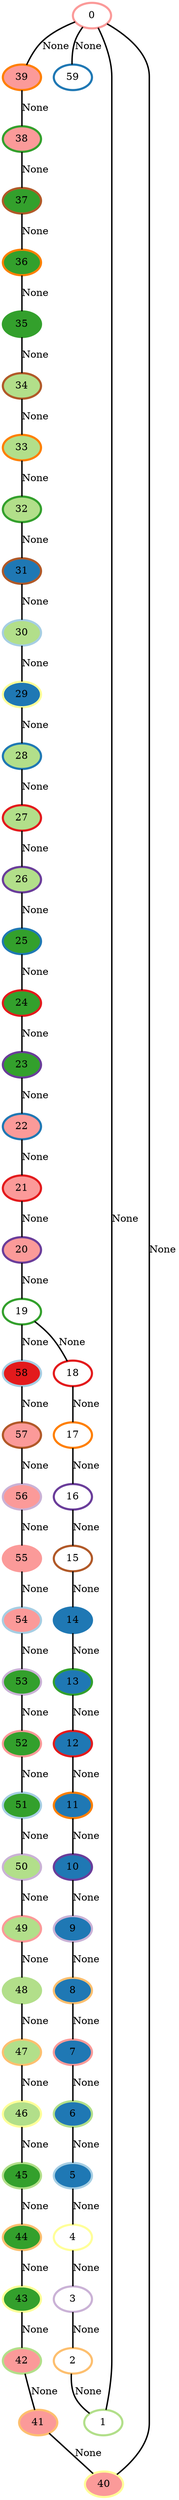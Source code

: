graph G {
    0 [penwidth=3,label="0",color=5, colorscheme=paired12]
    1 [penwidth=3,label="1",color=3, colorscheme=paired12]
    2 [penwidth=3,label="2",color=7, colorscheme=paired12]
    3 [penwidth=3,label="3",color=9, colorscheme=paired12]
    4 [penwidth=3,label="4",color=11, colorscheme=paired12]
    5 [penwidth=3,label="5",color=1, colorscheme=paired12,style=filled,fillcolor=2]
    6 [penwidth=3,label="6",color=3, colorscheme=paired12,style=filled,fillcolor=2]
    7 [penwidth=3,label="7",color=5, colorscheme=paired12,style=filled,fillcolor=2]
    8 [penwidth=3,label="8",color=7, colorscheme=paired12,style=filled,fillcolor=2]
    9 [penwidth=3,label="9",color=9, colorscheme=paired12,style=filled,fillcolor=2]
    10 [penwidth=3,label="10",color=10, colorscheme=paired12,style=filled,fillcolor=2]
    11 [penwidth=3,label="11",color=8, colorscheme=paired12,style=filled,fillcolor=2]
    12 [penwidth=3,label="12",color=6, colorscheme=paired12,style=filled,fillcolor=2]
    13 [penwidth=3,label="13",color=4, colorscheme=paired12,style=filled,fillcolor=2]
    14 [penwidth=3,label="14",color=2, colorscheme=paired12,style=filled,fillcolor=2]
    15 [penwidth=3,label="15",color=12, colorscheme=paired12]
    16 [penwidth=3,label="16",color=10, colorscheme=paired12]
    17 [penwidth=3,label="17",color=8, colorscheme=paired12]
    18 [penwidth=3,label="18",color=6, colorscheme=paired12]
    19 [penwidth=3,label="19",color=4, colorscheme=paired12]
    20 [penwidth=3,label="20",color=10, colorscheme=paired12,style=filled,fillcolor=5]
    21 [penwidth=3,label="21",color=6, colorscheme=paired12,style=filled,fillcolor=5]
    22 [penwidth=3,label="22",color=2, colorscheme=paired12,style=filled,fillcolor=5]
    23 [penwidth=3,label="23",color=10, colorscheme=paired12,style=filled,fillcolor=4]
    24 [penwidth=3,label="24",color=6, colorscheme=paired12,style=filled,fillcolor=4]
    25 [penwidth=3,label="25",color=2, colorscheme=paired12,style=filled,fillcolor=4]
    26 [penwidth=3,label="26",color=10, colorscheme=paired12,style=filled,fillcolor=3]
    27 [penwidth=3,label="27",color=6, colorscheme=paired12,style=filled,fillcolor=3]
    28 [penwidth=3,label="28",color=2, colorscheme=paired12,style=filled,fillcolor=3]
    29 [penwidth=3,label="29",color=11, colorscheme=paired12,style=filled,fillcolor=2]
    30 [penwidth=3,label="30",color=1, colorscheme=paired12,style=filled,fillcolor=3]
    31 [penwidth=3,label="31",color=12, colorscheme=paired12,style=filled,fillcolor=2]
    32 [penwidth=3,label="32",color=4, colorscheme=paired12,style=filled,fillcolor=3]
    33 [penwidth=3,label="33",color=8, colorscheme=paired12,style=filled,fillcolor=3]
    34 [penwidth=3,label="34",color=12, colorscheme=paired12,style=filled,fillcolor=3]
    35 [penwidth=3,label="35",color=4, colorscheme=paired12,style=filled,fillcolor=4]
    36 [penwidth=3,label="36",color=8, colorscheme=paired12,style=filled,fillcolor=4]
    37 [penwidth=3,label="37",color=12, colorscheme=paired12,style=filled,fillcolor=4]
    38 [penwidth=3,label="38",color=4, colorscheme=paired12,style=filled,fillcolor=5]
    39 [penwidth=3,label="39",color=8, colorscheme=paired12,style=filled,fillcolor=5]
    40 [penwidth=3,label="40",color=11, colorscheme=paired12,style=filled,fillcolor=5]
    41 [penwidth=3,label="41",color=7, colorscheme=paired12,style=filled,fillcolor=5]
    42 [penwidth=3,label="42",color=3, colorscheme=paired12,style=filled,fillcolor=5]
    43 [penwidth=3,label="43",color=11, colorscheme=paired12,style=filled,fillcolor=4]
    44 [penwidth=3,label="44",color=7, colorscheme=paired12,style=filled,fillcolor=4]
    45 [penwidth=3,label="45",color=3, colorscheme=paired12,style=filled,fillcolor=4]
    46 [penwidth=3,label="46",color=11, colorscheme=paired12,style=filled,fillcolor=3]
    47 [penwidth=3,label="47",color=7, colorscheme=paired12,style=filled,fillcolor=3]
    48 [penwidth=3,label="48",color=3, colorscheme=paired12,style=filled,fillcolor=3]
    49 [penwidth=3,label="49",color=5, colorscheme=paired12,style=filled,fillcolor=3]
    50 [penwidth=3,label="50",color=9, colorscheme=paired12,style=filled,fillcolor=3]
    51 [penwidth=3,label="51",color=1, colorscheme=paired12,style=filled,fillcolor=4]
    52 [penwidth=3,label="52",color=5, colorscheme=paired12,style=filled,fillcolor=4]
    53 [penwidth=3,label="53",color=9, colorscheme=paired12,style=filled,fillcolor=4]
    54 [penwidth=3,label="54",color=1, colorscheme=paired12,style=filled,fillcolor=5]
    55 [penwidth=3,label="55",color=5, colorscheme=paired12,style=filled,fillcolor=5]
    56 [penwidth=3,label="56",color=9, colorscheme=paired12,style=filled,fillcolor=5]
    57 [penwidth=3,label="57",color=12, colorscheme=paired12,style=filled,fillcolor=5]
    58 [penwidth=3,label="58",color=1, colorscheme=paired12,style=filled,fillcolor=6]
    59 [penwidth=3,label="59",color=2, colorscheme=paired12]

    1--0 [penwidth=2,label="None"]
    2--1 [penwidth=2,label="None"]
    3--2 [penwidth=2,label="None"]
    4--3 [penwidth=2,label="None"]
    5--4 [penwidth=2,label="None"]
    6--5 [penwidth=2,label="None"]
    7--6 [penwidth=2,label="None"]
    8--7 [penwidth=2,label="None"]
    9--8 [penwidth=2,label="None"]
    10--9 [penwidth=2,label="None"]
    11--10 [penwidth=2,label="None"]
    12--11 [penwidth=2,label="None"]
    13--12 [penwidth=2,label="None"]
    14--13 [penwidth=2,label="None"]
    15--14 [penwidth=2,label="None"]
    16--15 [penwidth=2,label="None"]
    17--16 [penwidth=2,label="None"]
    18--17 [penwidth=2,label="None"]
    19--18 [penwidth=2,label="None"]
    20--19 [penwidth=2,label="None"]
    21--20 [penwidth=2,label="None"]
    22--21 [penwidth=2,label="None"]
    23--22 [penwidth=2,label="None"]
    24--23 [penwidth=2,label="None"]
    25--24 [penwidth=2,label="None"]
    26--25 [penwidth=2,label="None"]
    27--26 [penwidth=2,label="None"]
    28--27 [penwidth=2,label="None"]
    29--28 [penwidth=2,label="None"]
    30--29 [penwidth=2,label="None"]
    31--30 [penwidth=2,label="None"]
    32--31 [penwidth=2,label="None"]
    33--32 [penwidth=2,label="None"]
    34--33 [penwidth=2,label="None"]
    35--34 [penwidth=2,label="None"]
    36--35 [penwidth=2,label="None"]
    37--36 [penwidth=2,label="None"]
    38--37 [penwidth=2,label="None"]
    39--38 [penwidth=2,label="None"]
    0--39 [penwidth=2,label="None"]
    40--0 [penwidth=2,label="None"]
    41--40 [penwidth=2,label="None"]
    42--41 [penwidth=2,label="None"]
    43--42 [penwidth=2,label="None"]
    44--43 [penwidth=2,label="None"]
    45--44 [penwidth=2,label="None"]
    46--45 [penwidth=2,label="None"]
    47--46 [penwidth=2,label="None"]
    48--47 [penwidth=2,label="None"]
    49--48 [penwidth=2,label="None"]
    50--49 [penwidth=2,label="None"]
    51--50 [penwidth=2,label="None"]
    52--51 [penwidth=2,label="None"]
    53--52 [penwidth=2,label="None"]
    54--53 [penwidth=2,label="None"]
    55--54 [penwidth=2,label="None"]
    56--55 [penwidth=2,label="None"]
    57--56 [penwidth=2,label="None"]
    58--57 [penwidth=2,label="None"]
    19--58 [penwidth=2,label="None"]
    0--59 [penwidth=2,label="None"]
}